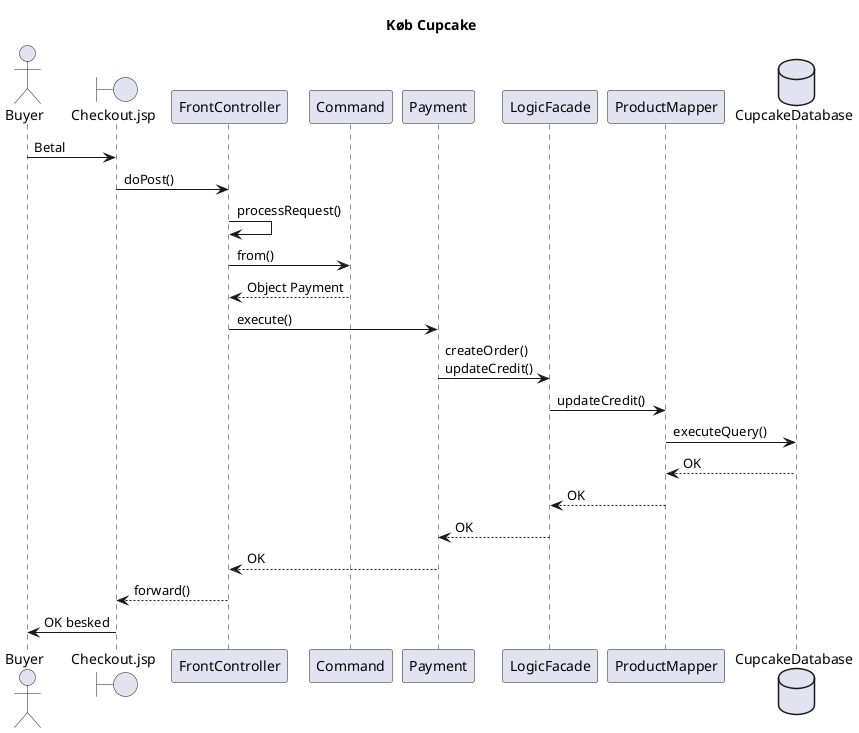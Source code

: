 @startuml
Title Køb Cupcake
actor Buyer
boundary Checkout.jsp
participant FrontController
participant Command
participant Payment
participant LogicFacade
participant ProductMapper
database CupcakeDatabase


Buyer -> Checkout.jsp : Betal
Checkout.jsp -> FrontController: doPost()
FrontController -> FrontController: processRequest()
FrontController -> Command: from()
Command --> FrontController: Object Payment
FrontController -> Payment: execute()
Payment -> LogicFacade: createOrder()\nupdateCredit()
LogicFacade -> ProductMapper: updateCredit()
ProductMapper -> CupcakeDatabase: executeQuery()
CupcakeDatabase --> ProductMapper: OK
ProductMapper --> LogicFacade: OK
LogicFacade --> Payment: OK
Payment --> FrontController: OK
FrontController --> Checkout.jsp: forward()
Checkout.jsp -> Buyer: OK besked
@enduml